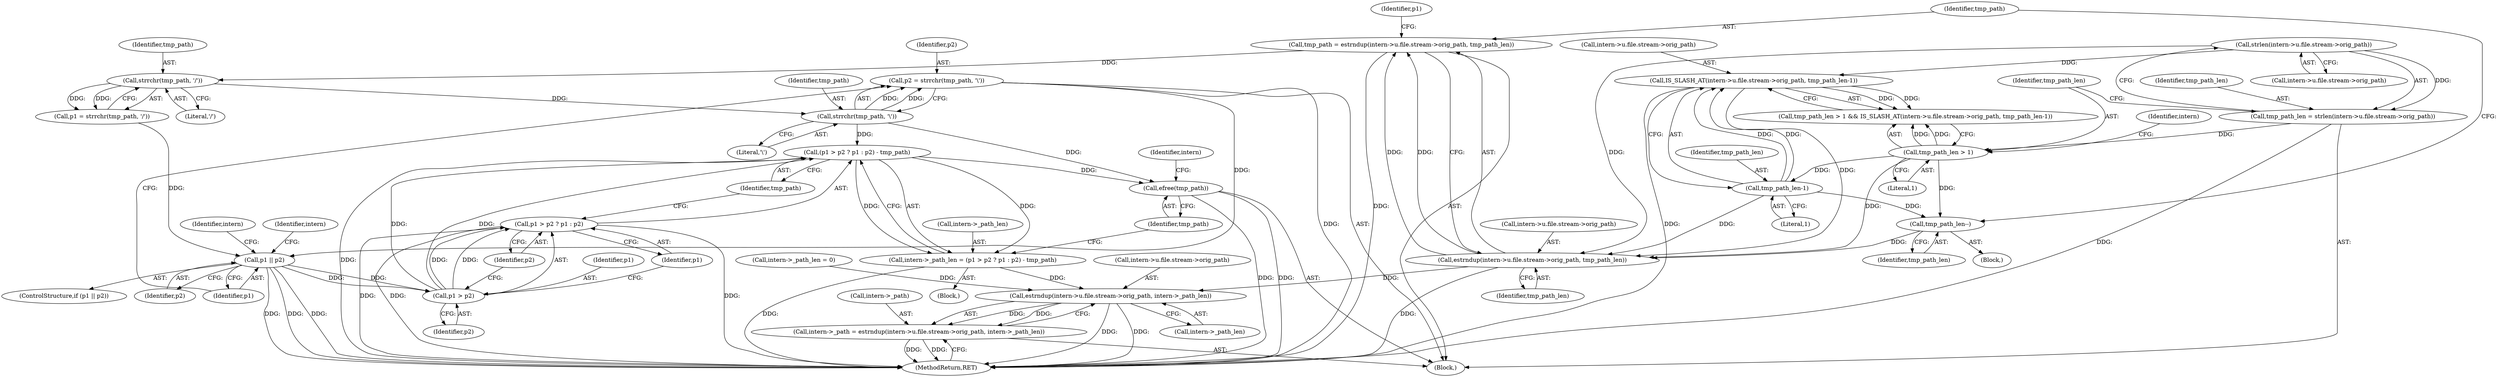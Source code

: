 digraph "0_php-src_7245bff300d3fa8bacbef7897ff080a6f1c23eba?w=1_22@API" {
"1000229" [label="(Call,p2 = strrchr(tmp_path, '\\'))"];
"1000231" [label="(Call,strrchr(tmp_path, '\\'))"];
"1000226" [label="(Call,strrchr(tmp_path, '/'))"];
"1000211" [label="(Call,tmp_path = estrndup(intern->u.file.stream->orig_path, tmp_path_len))"];
"1000213" [label="(Call,estrndup(intern->u.file.stream->orig_path, tmp_path_len))"];
"1000180" [label="(Call,strlen(intern->u.file.stream->orig_path))"];
"1000195" [label="(Call,IS_SLASH_AT(intern->u.file.stream->orig_path, tmp_path_len-1))"];
"1000205" [label="(Call,tmp_path_len-1)"];
"1000192" [label="(Call,tmp_path_len > 1)"];
"1000178" [label="(Call,tmp_path_len = strlen(intern->u.file.stream->orig_path))"];
"1000209" [label="(Call,tmp_path_len--)"];
"1000235" [label="(Call,p1 || p2)"];
"1000245" [label="(Call,p1 > p2)"];
"1000243" [label="(Call,(p1 > p2 ? p1 : p2) - tmp_path)"];
"1000239" [label="(Call,intern->_path_len = (p1 > p2 ? p1 : p2) - tmp_path)"];
"1000264" [label="(Call,estrndup(intern->u.file.stream->orig_path, intern->_path_len))"];
"1000260" [label="(Call,intern->_path = estrndup(intern->u.file.stream->orig_path, intern->_path_len))"];
"1000258" [label="(Call,efree(tmp_path))"];
"1000244" [label="(Call,p1 > p2 ? p1 : p2)"];
"1000232" [label="(Identifier,tmp_path)"];
"1000230" [label="(Identifier,p2)"];
"1000178" [label="(Call,tmp_path_len = strlen(intern->u.file.stream->orig_path))"];
"1000226" [label="(Call,strrchr(tmp_path, '/'))"];
"1000194" [label="(Literal,1)"];
"1000250" [label="(Identifier,tmp_path)"];
"1000227" [label="(Identifier,tmp_path)"];
"1000260" [label="(Call,intern->_path = estrndup(intern->u.file.stream->orig_path, intern->_path_len))"];
"1000181" [label="(Call,intern->u.file.stream->orig_path)"];
"1000177" [label="(Block,)"];
"1000224" [label="(Call,p1 = strrchr(tmp_path, '/'))"];
"1000193" [label="(Identifier,tmp_path_len)"];
"1000245" [label="(Call,p1 > p2)"];
"1000243" [label="(Call,(p1 > p2 ? p1 : p2) - tmp_path)"];
"1000196" [label="(Call,intern->u.file.stream->orig_path)"];
"1000233" [label="(Literal,'\\')"];
"1000213" [label="(Call,estrndup(intern->u.file.stream->orig_path, tmp_path_len))"];
"1000237" [label="(Identifier,p2)"];
"1000274" [label="(Call,intern->_path_len)"];
"1000255" [label="(Identifier,intern)"];
"1000246" [label="(Identifier,p1)"];
"1000206" [label="(Identifier,tmp_path_len)"];
"1000264" [label="(Call,estrndup(intern->u.file.stream->orig_path, intern->_path_len))"];
"1000209" [label="(Call,tmp_path_len--)"];
"1000234" [label="(ControlStructure,if (p1 || p2))"];
"1000200" [label="(Identifier,intern)"];
"1000265" [label="(Call,intern->u.file.stream->orig_path)"];
"1000228" [label="(Literal,'/')"];
"1000225" [label="(Identifier,p1)"];
"1000210" [label="(Identifier,tmp_path_len)"];
"1000244" [label="(Call,p1 > p2 ? p1 : p2)"];
"1000259" [label="(Identifier,tmp_path)"];
"1000261" [label="(Call,intern->_path)"];
"1000258" [label="(Call,efree(tmp_path))"];
"1000262" [label="(Identifier,intern)"];
"1000212" [label="(Identifier,tmp_path)"];
"1000223" [label="(Identifier,tmp_path_len)"];
"1000211" [label="(Call,tmp_path = estrndup(intern->u.file.stream->orig_path, tmp_path_len))"];
"1000241" [label="(Identifier,intern)"];
"1000235" [label="(Call,p1 || p2)"];
"1000240" [label="(Call,intern->_path_len)"];
"1000231" [label="(Call,strrchr(tmp_path, '\\'))"];
"1000253" [label="(Call,intern->_path_len = 0)"];
"1000248" [label="(Identifier,p1)"];
"1000214" [label="(Call,intern->u.file.stream->orig_path)"];
"1000195" [label="(Call,IS_SLASH_AT(intern->u.file.stream->orig_path, tmp_path_len-1))"];
"1000277" [label="(MethodReturn,RET)"];
"1000205" [label="(Call,tmp_path_len-1)"];
"1000229" [label="(Call,p2 = strrchr(tmp_path, '\\'))"];
"1000249" [label="(Identifier,p2)"];
"1000247" [label="(Identifier,p2)"];
"1000180" [label="(Call,strlen(intern->u.file.stream->orig_path))"];
"1000236" [label="(Identifier,p1)"];
"1000192" [label="(Call,tmp_path_len > 1)"];
"1000208" [label="(Block,)"];
"1000179" [label="(Identifier,tmp_path_len)"];
"1000239" [label="(Call,intern->_path_len = (p1 > p2 ? p1 : p2) - tmp_path)"];
"1000238" [label="(Block,)"];
"1000191" [label="(Call,tmp_path_len > 1 && IS_SLASH_AT(intern->u.file.stream->orig_path, tmp_path_len-1))"];
"1000207" [label="(Literal,1)"];
"1000229" -> "1000177"  [label="AST: "];
"1000229" -> "1000231"  [label="CFG: "];
"1000230" -> "1000229"  [label="AST: "];
"1000231" -> "1000229"  [label="AST: "];
"1000236" -> "1000229"  [label="CFG: "];
"1000229" -> "1000277"  [label="DDG: "];
"1000231" -> "1000229"  [label="DDG: "];
"1000231" -> "1000229"  [label="DDG: "];
"1000229" -> "1000235"  [label="DDG: "];
"1000231" -> "1000233"  [label="CFG: "];
"1000232" -> "1000231"  [label="AST: "];
"1000233" -> "1000231"  [label="AST: "];
"1000226" -> "1000231"  [label="DDG: "];
"1000231" -> "1000243"  [label="DDG: "];
"1000231" -> "1000258"  [label="DDG: "];
"1000226" -> "1000224"  [label="AST: "];
"1000226" -> "1000228"  [label="CFG: "];
"1000227" -> "1000226"  [label="AST: "];
"1000228" -> "1000226"  [label="AST: "];
"1000224" -> "1000226"  [label="CFG: "];
"1000226" -> "1000224"  [label="DDG: "];
"1000226" -> "1000224"  [label="DDG: "];
"1000211" -> "1000226"  [label="DDG: "];
"1000211" -> "1000177"  [label="AST: "];
"1000211" -> "1000213"  [label="CFG: "];
"1000212" -> "1000211"  [label="AST: "];
"1000213" -> "1000211"  [label="AST: "];
"1000225" -> "1000211"  [label="CFG: "];
"1000211" -> "1000277"  [label="DDG: "];
"1000213" -> "1000211"  [label="DDG: "];
"1000213" -> "1000211"  [label="DDG: "];
"1000213" -> "1000223"  [label="CFG: "];
"1000214" -> "1000213"  [label="AST: "];
"1000223" -> "1000213"  [label="AST: "];
"1000213" -> "1000277"  [label="DDG: "];
"1000180" -> "1000213"  [label="DDG: "];
"1000195" -> "1000213"  [label="DDG: "];
"1000209" -> "1000213"  [label="DDG: "];
"1000205" -> "1000213"  [label="DDG: "];
"1000192" -> "1000213"  [label="DDG: "];
"1000213" -> "1000264"  [label="DDG: "];
"1000180" -> "1000178"  [label="AST: "];
"1000180" -> "1000181"  [label="CFG: "];
"1000181" -> "1000180"  [label="AST: "];
"1000178" -> "1000180"  [label="CFG: "];
"1000180" -> "1000178"  [label="DDG: "];
"1000180" -> "1000195"  [label="DDG: "];
"1000195" -> "1000191"  [label="AST: "];
"1000195" -> "1000205"  [label="CFG: "];
"1000196" -> "1000195"  [label="AST: "];
"1000205" -> "1000195"  [label="AST: "];
"1000191" -> "1000195"  [label="CFG: "];
"1000195" -> "1000277"  [label="DDG: "];
"1000195" -> "1000191"  [label="DDG: "];
"1000195" -> "1000191"  [label="DDG: "];
"1000205" -> "1000195"  [label="DDG: "];
"1000205" -> "1000195"  [label="DDG: "];
"1000205" -> "1000207"  [label="CFG: "];
"1000206" -> "1000205"  [label="AST: "];
"1000207" -> "1000205"  [label="AST: "];
"1000192" -> "1000205"  [label="DDG: "];
"1000205" -> "1000209"  [label="DDG: "];
"1000192" -> "1000191"  [label="AST: "];
"1000192" -> "1000194"  [label="CFG: "];
"1000193" -> "1000192"  [label="AST: "];
"1000194" -> "1000192"  [label="AST: "];
"1000200" -> "1000192"  [label="CFG: "];
"1000191" -> "1000192"  [label="CFG: "];
"1000192" -> "1000191"  [label="DDG: "];
"1000192" -> "1000191"  [label="DDG: "];
"1000178" -> "1000192"  [label="DDG: "];
"1000192" -> "1000209"  [label="DDG: "];
"1000178" -> "1000177"  [label="AST: "];
"1000179" -> "1000178"  [label="AST: "];
"1000193" -> "1000178"  [label="CFG: "];
"1000178" -> "1000277"  [label="DDG: "];
"1000209" -> "1000208"  [label="AST: "];
"1000209" -> "1000210"  [label="CFG: "];
"1000210" -> "1000209"  [label="AST: "];
"1000212" -> "1000209"  [label="CFG: "];
"1000235" -> "1000234"  [label="AST: "];
"1000235" -> "1000236"  [label="CFG: "];
"1000235" -> "1000237"  [label="CFG: "];
"1000236" -> "1000235"  [label="AST: "];
"1000237" -> "1000235"  [label="AST: "];
"1000241" -> "1000235"  [label="CFG: "];
"1000255" -> "1000235"  [label="CFG: "];
"1000235" -> "1000277"  [label="DDG: "];
"1000235" -> "1000277"  [label="DDG: "];
"1000235" -> "1000277"  [label="DDG: "];
"1000224" -> "1000235"  [label="DDG: "];
"1000235" -> "1000245"  [label="DDG: "];
"1000235" -> "1000245"  [label="DDG: "];
"1000245" -> "1000244"  [label="AST: "];
"1000245" -> "1000247"  [label="CFG: "];
"1000246" -> "1000245"  [label="AST: "];
"1000247" -> "1000245"  [label="AST: "];
"1000248" -> "1000245"  [label="CFG: "];
"1000249" -> "1000245"  [label="CFG: "];
"1000245" -> "1000243"  [label="DDG: "];
"1000245" -> "1000243"  [label="DDG: "];
"1000245" -> "1000244"  [label="DDG: "];
"1000245" -> "1000244"  [label="DDG: "];
"1000243" -> "1000239"  [label="AST: "];
"1000243" -> "1000250"  [label="CFG: "];
"1000244" -> "1000243"  [label="AST: "];
"1000250" -> "1000243"  [label="AST: "];
"1000239" -> "1000243"  [label="CFG: "];
"1000243" -> "1000277"  [label="DDG: "];
"1000243" -> "1000239"  [label="DDG: "];
"1000243" -> "1000239"  [label="DDG: "];
"1000243" -> "1000258"  [label="DDG: "];
"1000239" -> "1000238"  [label="AST: "];
"1000240" -> "1000239"  [label="AST: "];
"1000259" -> "1000239"  [label="CFG: "];
"1000239" -> "1000277"  [label="DDG: "];
"1000239" -> "1000264"  [label="DDG: "];
"1000264" -> "1000260"  [label="AST: "];
"1000264" -> "1000274"  [label="CFG: "];
"1000265" -> "1000264"  [label="AST: "];
"1000274" -> "1000264"  [label="AST: "];
"1000260" -> "1000264"  [label="CFG: "];
"1000264" -> "1000277"  [label="DDG: "];
"1000264" -> "1000277"  [label="DDG: "];
"1000264" -> "1000260"  [label="DDG: "];
"1000264" -> "1000260"  [label="DDG: "];
"1000253" -> "1000264"  [label="DDG: "];
"1000260" -> "1000177"  [label="AST: "];
"1000261" -> "1000260"  [label="AST: "];
"1000277" -> "1000260"  [label="CFG: "];
"1000260" -> "1000277"  [label="DDG: "];
"1000260" -> "1000277"  [label="DDG: "];
"1000258" -> "1000177"  [label="AST: "];
"1000258" -> "1000259"  [label="CFG: "];
"1000259" -> "1000258"  [label="AST: "];
"1000262" -> "1000258"  [label="CFG: "];
"1000258" -> "1000277"  [label="DDG: "];
"1000258" -> "1000277"  [label="DDG: "];
"1000244" -> "1000248"  [label="CFG: "];
"1000244" -> "1000249"  [label="CFG: "];
"1000248" -> "1000244"  [label="AST: "];
"1000249" -> "1000244"  [label="AST: "];
"1000250" -> "1000244"  [label="CFG: "];
"1000244" -> "1000277"  [label="DDG: "];
"1000244" -> "1000277"  [label="DDG: "];
"1000244" -> "1000277"  [label="DDG: "];
}
